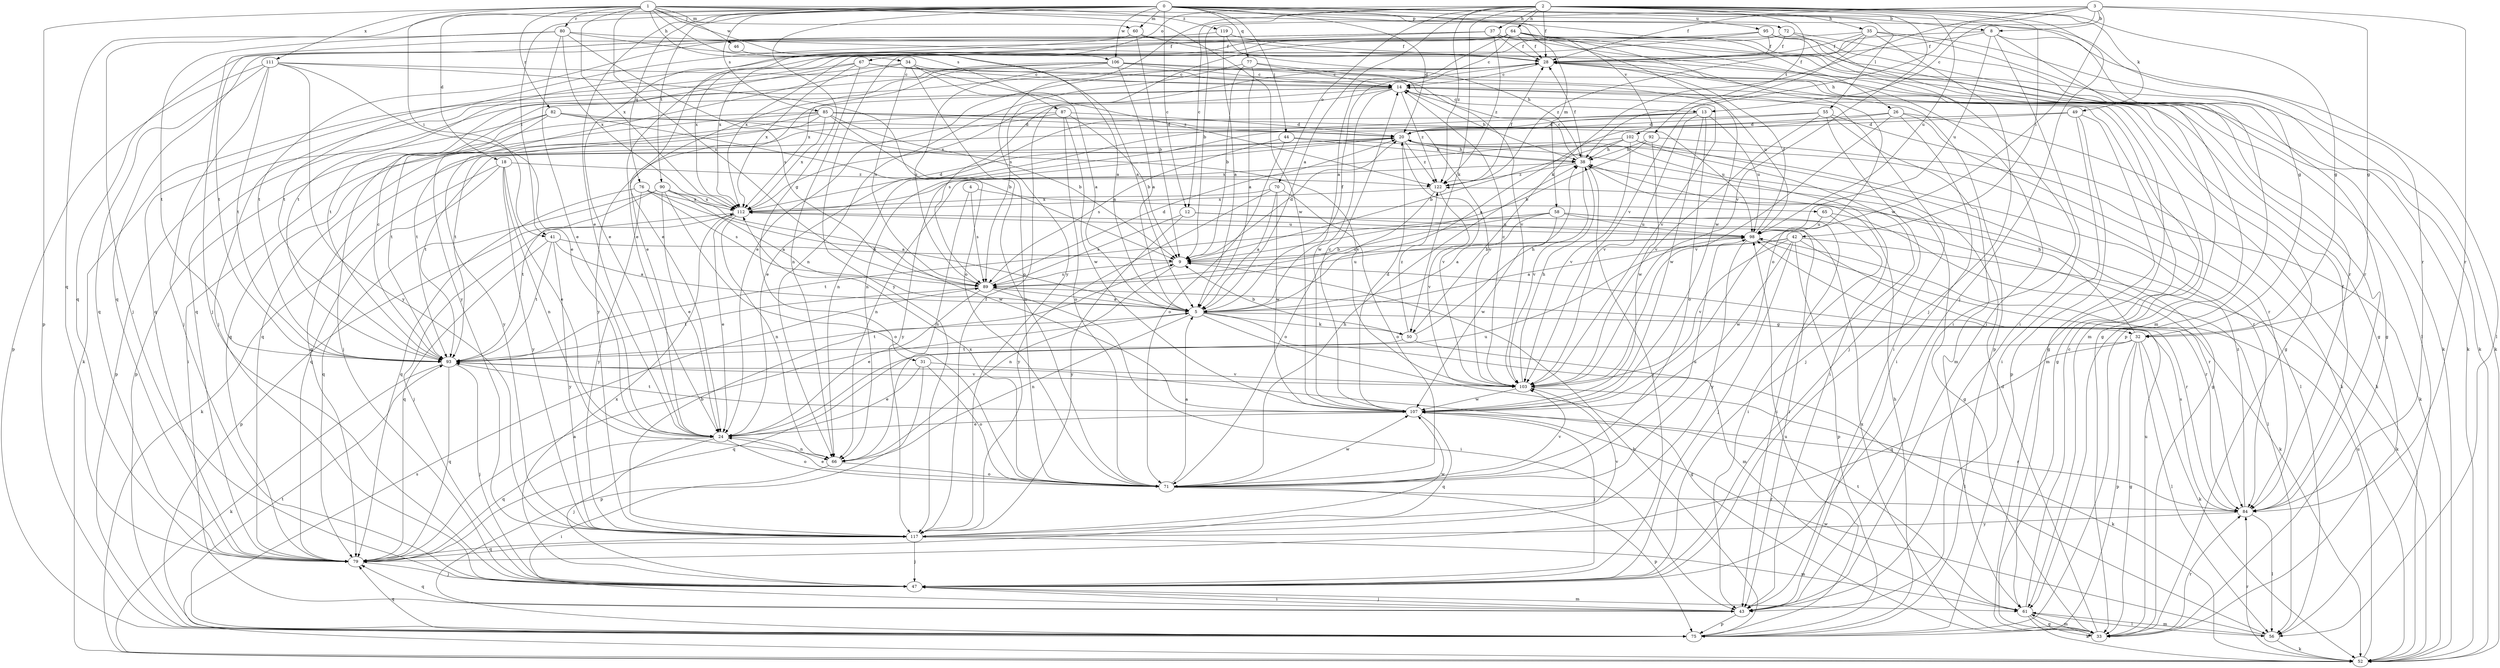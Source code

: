 strict digraph  {
0;
1;
2;
3;
4;
5;
8;
9;
12;
13;
14;
18;
20;
24;
26;
28;
31;
32;
33;
34;
35;
37;
38;
41;
42;
43;
44;
46;
47;
49;
50;
52;
55;
56;
58;
60;
61;
64;
65;
66;
67;
70;
71;
72;
75;
76;
77;
79;
80;
82;
84;
85;
87;
89;
90;
92;
93;
95;
98;
102;
103;
106;
107;
111;
112;
117;
119;
122;
0 -> 8  [label=b];
0 -> 12  [label=c];
0 -> 18  [label=d];
0 -> 20  [label=d];
0 -> 24  [label=e];
0 -> 26  [label=f];
0 -> 31  [label=g];
0 -> 32  [label=g];
0 -> 41  [label=i];
0 -> 44  [label=j];
0 -> 55  [label=l];
0 -> 58  [label=m];
0 -> 60  [label=m];
0 -> 76  [label=q];
0 -> 77  [label=q];
0 -> 79  [label=q];
0 -> 85  [label=s];
0 -> 90  [label=t];
0 -> 95  [label=u];
0 -> 102  [label=v];
0 -> 106  [label=w];
1 -> 34  [label=h];
1 -> 41  [label=i];
1 -> 46  [label=j];
1 -> 60  [label=m];
1 -> 72  [label=p];
1 -> 75  [label=p];
1 -> 80  [label=r];
1 -> 82  [label=r];
1 -> 84  [label=r];
1 -> 87  [label=s];
1 -> 89  [label=s];
1 -> 106  [label=w];
1 -> 107  [label=w];
1 -> 111  [label=x];
1 -> 112  [label=x];
1 -> 119  [label=z];
2 -> 5  [label=a];
2 -> 12  [label=c];
2 -> 28  [label=f];
2 -> 32  [label=g];
2 -> 35  [label=h];
2 -> 37  [label=h];
2 -> 42  [label=i];
2 -> 47  [label=j];
2 -> 49  [label=k];
2 -> 50  [label=k];
2 -> 64  [label=n];
2 -> 67  [label=o];
2 -> 70  [label=o];
2 -> 92  [label=t];
2 -> 98  [label=u];
2 -> 103  [label=v];
2 -> 117  [label=y];
2 -> 122  [label=z];
3 -> 8  [label=b];
3 -> 9  [label=b];
3 -> 13  [label=c];
3 -> 28  [label=f];
3 -> 32  [label=g];
3 -> 38  [label=h];
3 -> 50  [label=k];
3 -> 84  [label=r];
3 -> 107  [label=w];
4 -> 65  [label=n];
4 -> 66  [label=n];
4 -> 89  [label=s];
5 -> 28  [label=f];
5 -> 32  [label=g];
5 -> 33  [label=g];
5 -> 50  [label=k];
5 -> 61  [label=m];
5 -> 66  [label=n];
5 -> 93  [label=t];
8 -> 28  [label=f];
8 -> 43  [label=i];
8 -> 56  [label=l];
8 -> 75  [label=p];
8 -> 98  [label=u];
8 -> 112  [label=x];
9 -> 20  [label=d];
9 -> 66  [label=n];
9 -> 84  [label=r];
9 -> 89  [label=s];
12 -> 43  [label=i];
12 -> 89  [label=s];
12 -> 98  [label=u];
12 -> 117  [label=y];
13 -> 20  [label=d];
13 -> 24  [label=e];
13 -> 66  [label=n];
13 -> 71  [label=o];
13 -> 98  [label=u];
13 -> 103  [label=v];
13 -> 107  [label=w];
14 -> 13  [label=c];
14 -> 33  [label=g];
14 -> 38  [label=h];
14 -> 43  [label=i];
14 -> 89  [label=s];
14 -> 107  [label=w];
14 -> 112  [label=x];
14 -> 117  [label=y];
14 -> 122  [label=z];
18 -> 24  [label=e];
18 -> 52  [label=k];
18 -> 66  [label=n];
18 -> 79  [label=q];
18 -> 117  [label=y];
18 -> 122  [label=z];
20 -> 38  [label=h];
20 -> 56  [label=l];
20 -> 79  [label=q];
20 -> 84  [label=r];
20 -> 93  [label=t];
20 -> 103  [label=v];
20 -> 117  [label=y];
20 -> 122  [label=z];
24 -> 47  [label=j];
24 -> 66  [label=n];
24 -> 71  [label=o];
24 -> 79  [label=q];
24 -> 98  [label=u];
26 -> 5  [label=a];
26 -> 20  [label=d];
26 -> 43  [label=i];
26 -> 52  [label=k];
26 -> 84  [label=r];
26 -> 103  [label=v];
28 -> 14  [label=c];
28 -> 24  [label=e];
28 -> 33  [label=g];
28 -> 75  [label=p];
28 -> 79  [label=q];
31 -> 24  [label=e];
31 -> 71  [label=o];
31 -> 75  [label=p];
31 -> 103  [label=v];
32 -> 33  [label=g];
32 -> 38  [label=h];
32 -> 52  [label=k];
32 -> 56  [label=l];
32 -> 75  [label=p];
32 -> 79  [label=q];
32 -> 93  [label=t];
33 -> 20  [label=d];
33 -> 61  [label=m];
33 -> 84  [label=r];
33 -> 98  [label=u];
33 -> 112  [label=x];
34 -> 5  [label=a];
34 -> 14  [label=c];
34 -> 52  [label=k];
34 -> 71  [label=o];
34 -> 89  [label=s];
34 -> 117  [label=y];
34 -> 122  [label=z];
35 -> 24  [label=e];
35 -> 28  [label=f];
35 -> 33  [label=g];
35 -> 47  [label=j];
35 -> 52  [label=k];
35 -> 103  [label=v];
35 -> 122  [label=z];
37 -> 24  [label=e];
37 -> 28  [label=f];
37 -> 33  [label=g];
37 -> 52  [label=k];
37 -> 56  [label=l];
37 -> 79  [label=q];
37 -> 93  [label=t];
37 -> 122  [label=z];
38 -> 14  [label=c];
38 -> 28  [label=f];
38 -> 33  [label=g];
38 -> 47  [label=j];
38 -> 66  [label=n];
38 -> 103  [label=v];
38 -> 122  [label=z];
41 -> 5  [label=a];
41 -> 9  [label=b];
41 -> 79  [label=q];
41 -> 93  [label=t];
41 -> 117  [label=y];
42 -> 5  [label=a];
42 -> 9  [label=b];
42 -> 47  [label=j];
42 -> 52  [label=k];
42 -> 75  [label=p];
42 -> 84  [label=r];
42 -> 103  [label=v];
42 -> 107  [label=w];
43 -> 47  [label=j];
43 -> 75  [label=p];
43 -> 79  [label=q];
44 -> 38  [label=h];
44 -> 43  [label=i];
44 -> 71  [label=o];
44 -> 89  [label=s];
46 -> 5  [label=a];
47 -> 43  [label=i];
47 -> 61  [label=m];
47 -> 112  [label=x];
49 -> 20  [label=d];
49 -> 43  [label=i];
49 -> 61  [label=m];
49 -> 66  [label=n];
49 -> 75  [label=p];
50 -> 9  [label=b];
50 -> 38  [label=h];
50 -> 56  [label=l];
50 -> 79  [label=q];
50 -> 122  [label=z];
52 -> 84  [label=r];
52 -> 89  [label=s];
52 -> 98  [label=u];
55 -> 20  [label=d];
55 -> 47  [label=j];
55 -> 52  [label=k];
55 -> 61  [label=m];
55 -> 93  [label=t];
55 -> 103  [label=v];
56 -> 52  [label=k];
56 -> 61  [label=m];
56 -> 107  [label=w];
58 -> 5  [label=a];
58 -> 43  [label=i];
58 -> 56  [label=l];
58 -> 89  [label=s];
58 -> 93  [label=t];
58 -> 98  [label=u];
58 -> 107  [label=w];
60 -> 9  [label=b];
60 -> 24  [label=e];
60 -> 28  [label=f];
60 -> 47  [label=j];
60 -> 84  [label=r];
61 -> 14  [label=c];
61 -> 33  [label=g];
61 -> 52  [label=k];
61 -> 56  [label=l];
61 -> 93  [label=t];
64 -> 5  [label=a];
64 -> 14  [label=c];
64 -> 28  [label=f];
64 -> 43  [label=i];
64 -> 52  [label=k];
64 -> 71  [label=o];
64 -> 79  [label=q];
64 -> 89  [label=s];
64 -> 93  [label=t];
64 -> 107  [label=w];
64 -> 112  [label=x];
65 -> 43  [label=i];
65 -> 84  [label=r];
65 -> 98  [label=u];
66 -> 43  [label=i];
66 -> 71  [label=o];
67 -> 14  [label=c];
67 -> 66  [label=n];
67 -> 79  [label=q];
67 -> 93  [label=t];
67 -> 98  [label=u];
67 -> 103  [label=v];
67 -> 112  [label=x];
70 -> 5  [label=a];
70 -> 71  [label=o];
70 -> 107  [label=w];
70 -> 112  [label=x];
70 -> 117  [label=y];
71 -> 5  [label=a];
71 -> 24  [label=e];
71 -> 38  [label=h];
71 -> 75  [label=p];
71 -> 84  [label=r];
71 -> 98  [label=u];
71 -> 103  [label=v];
71 -> 107  [label=w];
71 -> 112  [label=x];
72 -> 28  [label=f];
72 -> 33  [label=g];
72 -> 84  [label=r];
72 -> 112  [label=x];
75 -> 9  [label=b];
75 -> 38  [label=h];
75 -> 79  [label=q];
75 -> 93  [label=t];
75 -> 98  [label=u];
76 -> 5  [label=a];
76 -> 79  [label=q];
76 -> 89  [label=s];
76 -> 112  [label=x];
76 -> 117  [label=y];
77 -> 5  [label=a];
77 -> 9  [label=b];
77 -> 14  [label=c];
77 -> 66  [label=n];
77 -> 103  [label=v];
79 -> 5  [label=a];
79 -> 47  [label=j];
80 -> 5  [label=a];
80 -> 24  [label=e];
80 -> 28  [label=f];
80 -> 47  [label=j];
80 -> 89  [label=s];
80 -> 93  [label=t];
80 -> 112  [label=x];
82 -> 9  [label=b];
82 -> 20  [label=d];
82 -> 47  [label=j];
82 -> 75  [label=p];
82 -> 93  [label=t];
82 -> 103  [label=v];
84 -> 28  [label=f];
84 -> 56  [label=l];
84 -> 89  [label=s];
84 -> 117  [label=y];
84 -> 122  [label=z];
85 -> 9  [label=b];
85 -> 20  [label=d];
85 -> 43  [label=i];
85 -> 71  [label=o];
85 -> 75  [label=p];
85 -> 79  [label=q];
85 -> 98  [label=u];
85 -> 103  [label=v];
85 -> 112  [label=x];
85 -> 117  [label=y];
87 -> 9  [label=b];
87 -> 20  [label=d];
87 -> 71  [label=o];
87 -> 79  [label=q];
87 -> 93  [label=t];
87 -> 107  [label=w];
89 -> 5  [label=a];
89 -> 20  [label=d];
89 -> 24  [label=e];
89 -> 43  [label=i];
89 -> 93  [label=t];
89 -> 98  [label=u];
90 -> 5  [label=a];
90 -> 24  [label=e];
90 -> 71  [label=o];
90 -> 79  [label=q];
90 -> 93  [label=t];
90 -> 107  [label=w];
90 -> 112  [label=x];
92 -> 9  [label=b];
92 -> 38  [label=h];
92 -> 52  [label=k];
92 -> 107  [label=w];
93 -> 14  [label=c];
93 -> 47  [label=j];
93 -> 52  [label=k];
93 -> 79  [label=q];
93 -> 103  [label=v];
95 -> 28  [label=f];
95 -> 43  [label=i];
95 -> 52  [label=k];
95 -> 61  [label=m];
95 -> 93  [label=t];
95 -> 117  [label=y];
98 -> 9  [label=b];
98 -> 28  [label=f];
98 -> 52  [label=k];
98 -> 117  [label=y];
102 -> 9  [label=b];
102 -> 33  [label=g];
102 -> 38  [label=h];
102 -> 47  [label=j];
102 -> 103  [label=v];
102 -> 112  [label=x];
103 -> 14  [label=c];
103 -> 38  [label=h];
103 -> 52  [label=k];
103 -> 107  [label=w];
106 -> 5  [label=a];
106 -> 14  [label=c];
106 -> 24  [label=e];
106 -> 33  [label=g];
106 -> 47  [label=j];
106 -> 61  [label=m];
106 -> 89  [label=s];
106 -> 112  [label=x];
107 -> 14  [label=c];
107 -> 20  [label=d];
107 -> 24  [label=e];
107 -> 47  [label=j];
107 -> 79  [label=q];
107 -> 84  [label=r];
107 -> 93  [label=t];
111 -> 14  [label=c];
111 -> 24  [label=e];
111 -> 47  [label=j];
111 -> 71  [label=o];
111 -> 75  [label=p];
111 -> 79  [label=q];
111 -> 93  [label=t];
111 -> 117  [label=y];
112 -> 20  [label=d];
112 -> 24  [label=e];
112 -> 47  [label=j];
112 -> 66  [label=n];
112 -> 75  [label=p];
112 -> 98  [label=u];
117 -> 9  [label=b];
117 -> 28  [label=f];
117 -> 47  [label=j];
117 -> 61  [label=m];
117 -> 79  [label=q];
117 -> 103  [label=v];
117 -> 107  [label=w];
119 -> 5  [label=a];
119 -> 28  [label=f];
119 -> 38  [label=h];
119 -> 93  [label=t];
122 -> 28  [label=f];
122 -> 71  [label=o];
122 -> 103  [label=v];
122 -> 112  [label=x];
}
